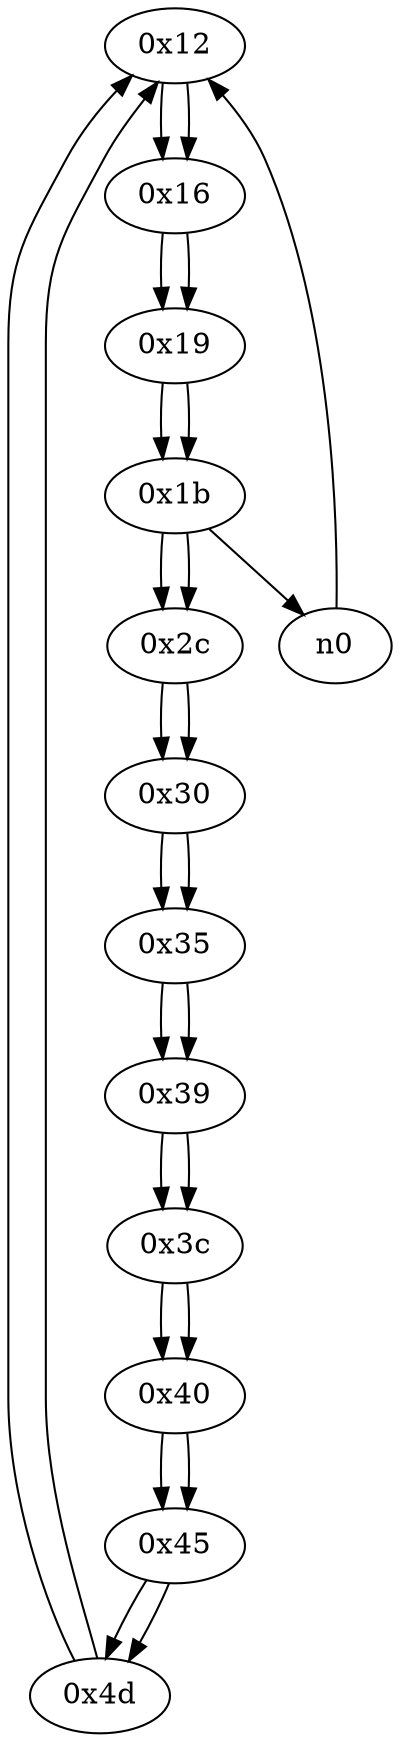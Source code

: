 digraph G{
/* nodes */
/* Start Freq.: 409 */
/* entry: 0x12  */
  n1 [label="0x12"]
  n2 [label="0x16"]
  n3 [label="0x19"]
  n4 [label="0x1b"]
  n5 [label="0x2c"]
  n6 [label="0x30"]
  n7 [label="0x35"]
  n8 [label="0x39"]
  n9 [label="0x3c"]
  na [label="0x40"]
  nb [label="0x45"]
  nc [label="0x4d"]
/* edges */
n1 -> n2;
nc -> n1;
n0 -> n1;
n2 -> n3;
n1 -> n2;
n3 -> n4;
n2 -> n3;
n4 -> n5;
n4 -> n0;
n3 -> n4;
n5 -> n6;
n4 -> n5;
n6 -> n7;
n5 -> n6;
n7 -> n8;
n6 -> n7;
n8 -> n9;
n7 -> n8;
n9 -> na;
n8 -> n9;
na -> nb;
n9 -> na;
nb -> nc;
na -> nb;
nc -> n1;
nb -> nc;
}

